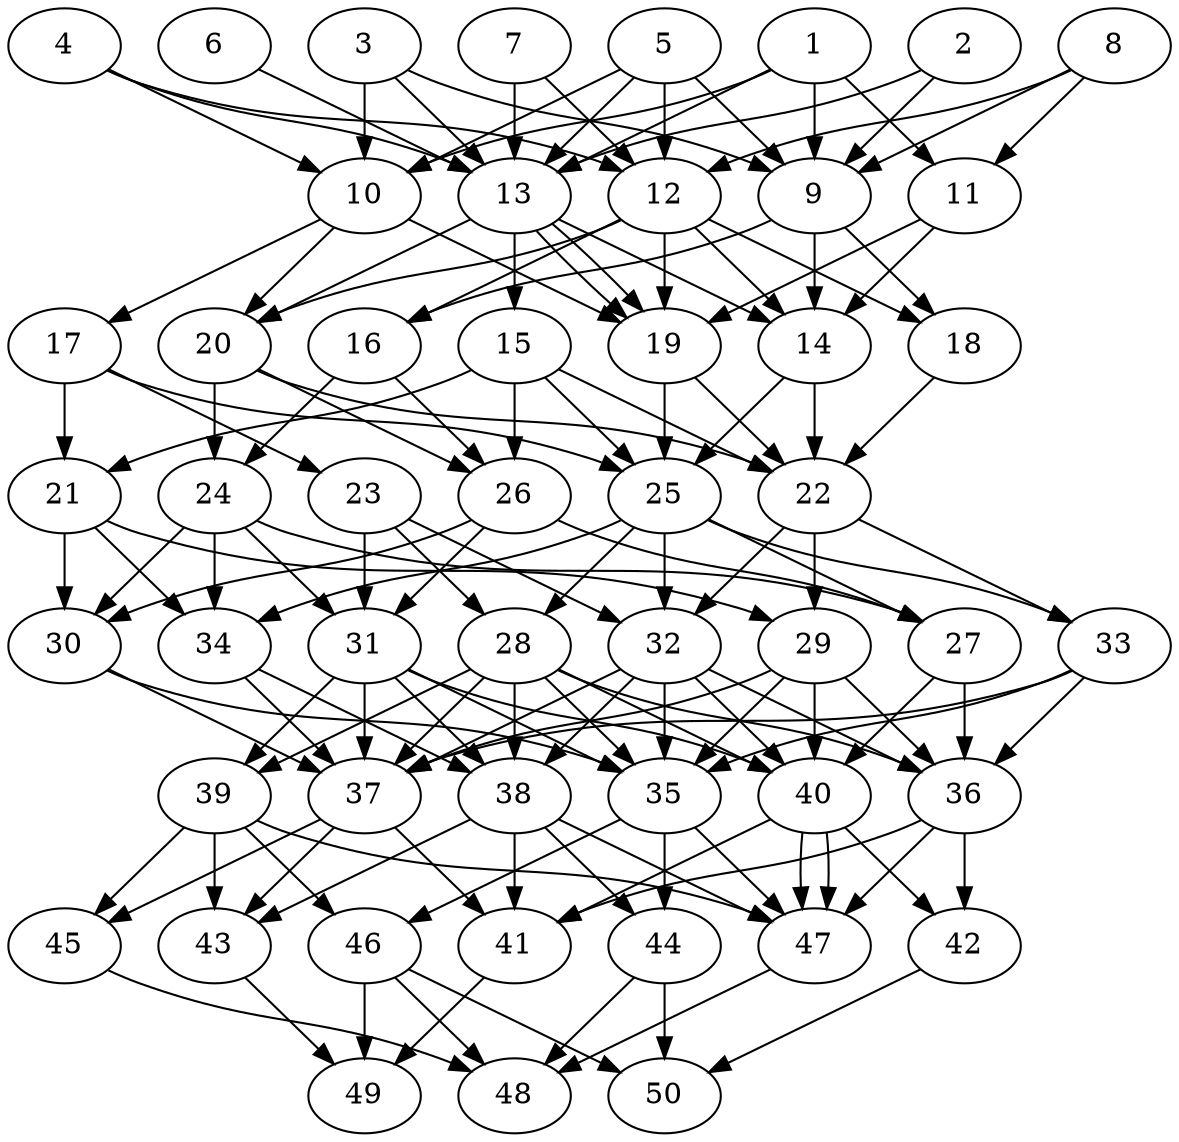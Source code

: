 // DAG automatically generated by daggen at Thu Oct  3 14:07:57 2019
// ./daggen --dot -n 50 --ccr 0.4 --fat 0.5 --regular 0.7 --density 0.9 --mindata 5242880 --maxdata 52428800 
digraph G {
  1 [size="99724800", alpha="0.07", expect_size="39889920"] 
  1 -> 9 [size ="39889920"]
  1 -> 10 [size ="39889920"]
  1 -> 11 [size ="39889920"]
  1 -> 13 [size ="39889920"]
  2 [size="97720320", alpha="0.13", expect_size="39088128"] 
  2 -> 9 [size ="39088128"]
  2 -> 13 [size ="39088128"]
  3 [size="96276480", alpha="0.03", expect_size="38510592"] 
  3 -> 9 [size ="38510592"]
  3 -> 10 [size ="38510592"]
  3 -> 13 [size ="38510592"]
  4 [size="99079680", alpha="0.12", expect_size="39631872"] 
  4 -> 10 [size ="39631872"]
  4 -> 12 [size ="39631872"]
  4 -> 13 [size ="39631872"]
  5 [size="62154240", alpha="0.13", expect_size="24861696"] 
  5 -> 9 [size ="24861696"]
  5 -> 10 [size ="24861696"]
  5 -> 12 [size ="24861696"]
  5 -> 13 [size ="24861696"]
  6 [size="36213760", alpha="0.15", expect_size="14485504"] 
  6 -> 13 [size ="14485504"]
  7 [size="49047040", alpha="0.11", expect_size="19618816"] 
  7 -> 12 [size ="19618816"]
  7 -> 13 [size ="19618816"]
  8 [size="30945280", alpha="0.09", expect_size="12378112"] 
  8 -> 9 [size ="12378112"]
  8 -> 11 [size ="12378112"]
  8 -> 12 [size ="12378112"]
  9 [size="42849280", alpha="0.19", expect_size="17139712"] 
  9 -> 14 [size ="17139712"]
  9 -> 16 [size ="17139712"]
  9 -> 18 [size ="17139712"]
  10 [size="14563840", alpha="0.12", expect_size="5825536"] 
  10 -> 17 [size ="5825536"]
  10 -> 19 [size ="5825536"]
  10 -> 20 [size ="5825536"]
  11 [size="48135680", alpha="0.09", expect_size="19254272"] 
  11 -> 14 [size ="19254272"]
  11 -> 19 [size ="19254272"]
  12 [size="87592960", alpha="0.11", expect_size="35037184"] 
  12 -> 14 [size ="35037184"]
  12 -> 16 [size ="35037184"]
  12 -> 18 [size ="35037184"]
  12 -> 19 [size ="35037184"]
  12 -> 20 [size ="35037184"]
  13 [size="46220800", alpha="0.13", expect_size="18488320"] 
  13 -> 14 [size ="18488320"]
  13 -> 15 [size ="18488320"]
  13 -> 19 [size ="18488320"]
  13 -> 19 [size ="18488320"]
  13 -> 20 [size ="18488320"]
  14 [size="63539200", alpha="0.05", expect_size="25415680"] 
  14 -> 22 [size ="25415680"]
  14 -> 25 [size ="25415680"]
  15 [size="18344960", alpha="0.04", expect_size="7337984"] 
  15 -> 21 [size ="7337984"]
  15 -> 22 [size ="7337984"]
  15 -> 25 [size ="7337984"]
  15 -> 26 [size ="7337984"]
  16 [size="95290880", alpha="0.19", expect_size="38116352"] 
  16 -> 24 [size ="38116352"]
  16 -> 26 [size ="38116352"]
  17 [size="68093440", alpha="0.08", expect_size="27237376"] 
  17 -> 21 [size ="27237376"]
  17 -> 23 [size ="27237376"]
  17 -> 25 [size ="27237376"]
  18 [size="15093760", alpha="0.18", expect_size="6037504"] 
  18 -> 22 [size ="6037504"]
  19 [size="67645440", alpha="0.03", expect_size="27058176"] 
  19 -> 22 [size ="27058176"]
  19 -> 25 [size ="27058176"]
  20 [size="59102720", alpha="0.16", expect_size="23641088"] 
  20 -> 22 [size ="23641088"]
  20 -> 24 [size ="23641088"]
  20 -> 26 [size ="23641088"]
  21 [size="127618560", alpha="0.04", expect_size="51047424"] 
  21 -> 29 [size ="51047424"]
  21 -> 30 [size ="51047424"]
  21 -> 34 [size ="51047424"]
  22 [size="61647360", alpha="0.06", expect_size="24658944"] 
  22 -> 29 [size ="24658944"]
  22 -> 32 [size ="24658944"]
  22 -> 33 [size ="24658944"]
  23 [size="128527360", alpha="0.02", expect_size="51410944"] 
  23 -> 28 [size ="51410944"]
  23 -> 31 [size ="51410944"]
  23 -> 32 [size ="51410944"]
  24 [size="89341440", alpha="0.13", expect_size="35736576"] 
  24 -> 27 [size ="35736576"]
  24 -> 30 [size ="35736576"]
  24 -> 31 [size ="35736576"]
  24 -> 34 [size ="35736576"]
  25 [size="118312960", alpha="0.12", expect_size="47325184"] 
  25 -> 27 [size ="47325184"]
  25 -> 28 [size ="47325184"]
  25 -> 32 [size ="47325184"]
  25 -> 33 [size ="47325184"]
  25 -> 34 [size ="47325184"]
  26 [size="24640000", alpha="0.15", expect_size="9856000"] 
  26 -> 27 [size ="9856000"]
  26 -> 30 [size ="9856000"]
  26 -> 31 [size ="9856000"]
  27 [size="19297280", alpha="0.04", expect_size="7718912"] 
  27 -> 36 [size ="7718912"]
  27 -> 40 [size ="7718912"]
  28 [size="65589760", alpha="0.17", expect_size="26235904"] 
  28 -> 35 [size ="26235904"]
  28 -> 36 [size ="26235904"]
  28 -> 37 [size ="26235904"]
  28 -> 38 [size ="26235904"]
  28 -> 39 [size ="26235904"]
  28 -> 40 [size ="26235904"]
  29 [size="54663680", alpha="0.14", expect_size="21865472"] 
  29 -> 35 [size ="21865472"]
  29 -> 36 [size ="21865472"]
  29 -> 37 [size ="21865472"]
  29 -> 40 [size ="21865472"]
  30 [size="70364160", alpha="0.11", expect_size="28145664"] 
  30 -> 35 [size ="28145664"]
  30 -> 37 [size ="28145664"]
  31 [size="45696000", alpha="0.15", expect_size="18278400"] 
  31 -> 35 [size ="18278400"]
  31 -> 37 [size ="18278400"]
  31 -> 38 [size ="18278400"]
  31 -> 39 [size ="18278400"]
  31 -> 40 [size ="18278400"]
  32 [size="67284480", alpha="0.11", expect_size="26913792"] 
  32 -> 35 [size ="26913792"]
  32 -> 36 [size ="26913792"]
  32 -> 37 [size ="26913792"]
  32 -> 38 [size ="26913792"]
  32 -> 40 [size ="26913792"]
  33 [size="101775360", alpha="0.13", expect_size="40710144"] 
  33 -> 35 [size ="40710144"]
  33 -> 36 [size ="40710144"]
  33 -> 37 [size ="40710144"]
  34 [size="114373120", alpha="0.03", expect_size="45749248"] 
  34 -> 37 [size ="45749248"]
  34 -> 38 [size ="45749248"]
  35 [size="73088000", alpha="0.14", expect_size="29235200"] 
  35 -> 44 [size ="29235200"]
  35 -> 46 [size ="29235200"]
  35 -> 47 [size ="29235200"]
  36 [size="26969600", alpha="0.19", expect_size="10787840"] 
  36 -> 41 [size ="10787840"]
  36 -> 42 [size ="10787840"]
  36 -> 47 [size ="10787840"]
  37 [size="117089280", alpha="0.13", expect_size="46835712"] 
  37 -> 41 [size ="46835712"]
  37 -> 43 [size ="46835712"]
  37 -> 45 [size ="46835712"]
  38 [size="25492480", alpha="0.08", expect_size="10196992"] 
  38 -> 41 [size ="10196992"]
  38 -> 43 [size ="10196992"]
  38 -> 44 [size ="10196992"]
  38 -> 47 [size ="10196992"]
  39 [size="123916800", alpha="0.12", expect_size="49566720"] 
  39 -> 43 [size ="49566720"]
  39 -> 45 [size ="49566720"]
  39 -> 46 [size ="49566720"]
  39 -> 47 [size ="49566720"]
  40 [size="88209920", alpha="0.04", expect_size="35283968"] 
  40 -> 41 [size ="35283968"]
  40 -> 42 [size ="35283968"]
  40 -> 47 [size ="35283968"]
  40 -> 47 [size ="35283968"]
  41 [size="37793280", alpha="0.15", expect_size="15117312"] 
  41 -> 49 [size ="15117312"]
  42 [size="125665280", alpha="0.15", expect_size="50266112"] 
  42 -> 50 [size ="50266112"]
  43 [size="72414720", alpha="0.13", expect_size="28965888"] 
  43 -> 49 [size ="28965888"]
  44 [size="29122560", alpha="0.05", expect_size="11649024"] 
  44 -> 48 [size ="11649024"]
  44 -> 50 [size ="11649024"]
  45 [size="46220800", alpha="0.15", expect_size="18488320"] 
  45 -> 48 [size ="18488320"]
  46 [size="128952320", alpha="0.07", expect_size="51580928"] 
  46 -> 48 [size ="51580928"]
  46 -> 49 [size ="51580928"]
  46 -> 50 [size ="51580928"]
  47 [size="123568640", alpha="0.20", expect_size="49427456"] 
  47 -> 48 [size ="49427456"]
  48 [size="85058560", alpha="0.01", expect_size="34023424"] 
  49 [size="15408640", alpha="0.10", expect_size="6163456"] 
  50 [size="87127040", alpha="0.08", expect_size="34850816"] 
}
